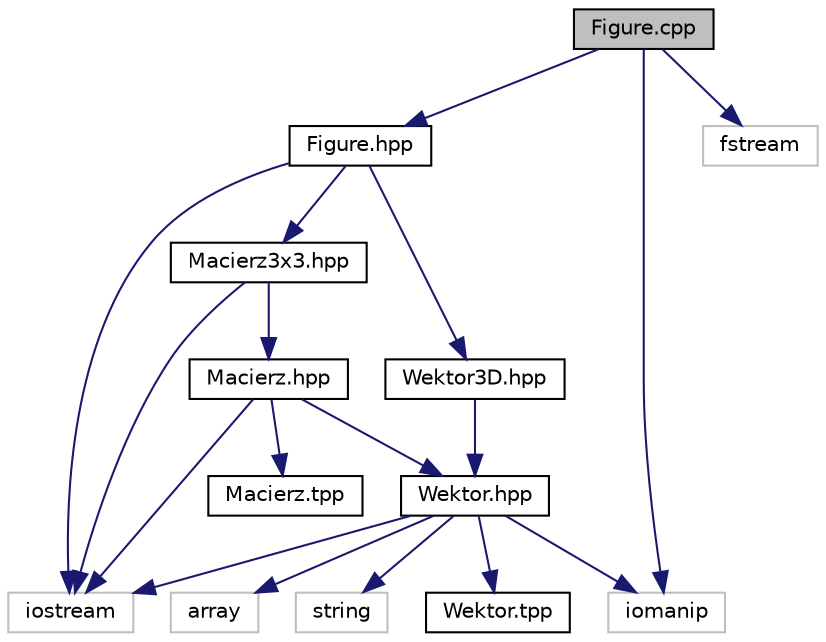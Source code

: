 digraph "Figure.cpp"
{
 // LATEX_PDF_SIZE
  edge [fontname="Helvetica",fontsize="10",labelfontname="Helvetica",labelfontsize="10"];
  node [fontname="Helvetica",fontsize="10",shape=record];
  Node1 [label="Figure.cpp",height=0.2,width=0.4,color="black", fillcolor="grey75", style="filled", fontcolor="black",tooltip=" "];
  Node1 -> Node2 [color="midnightblue",fontsize="10",style="solid",fontname="Helvetica"];
  Node2 [label="Figure.hpp",height=0.2,width=0.4,color="black", fillcolor="white", style="filled",URL="$_figure_8hpp.html",tooltip="Definicja klasy Figura."];
  Node2 -> Node3 [color="midnightblue",fontsize="10",style="solid",fontname="Helvetica"];
  Node3 [label="iostream",height=0.2,width=0.4,color="grey75", fillcolor="white", style="filled",tooltip=" "];
  Node2 -> Node4 [color="midnightblue",fontsize="10",style="solid",fontname="Helvetica"];
  Node4 [label="Macierz3x3.hpp",height=0.2,width=0.4,color="black", fillcolor="white", style="filled",URL="$_macierz3x3_8hpp.html",tooltip="Definicja klasy Macierz3x3."];
  Node4 -> Node3 [color="midnightblue",fontsize="10",style="solid",fontname="Helvetica"];
  Node4 -> Node5 [color="midnightblue",fontsize="10",style="solid",fontname="Helvetica"];
  Node5 [label="Macierz.hpp",height=0.2,width=0.4,color="black", fillcolor="white", style="filled",URL="$_macierz_8hpp.html",tooltip="Definicja klasy MacierzRot(Macierz Rotacji)"];
  Node5 -> Node3 [color="midnightblue",fontsize="10",style="solid",fontname="Helvetica"];
  Node5 -> Node6 [color="midnightblue",fontsize="10",style="solid",fontname="Helvetica"];
  Node6 [label="Wektor.hpp",height=0.2,width=0.4,color="black", fillcolor="white", style="filled",URL="$_wektor_8hpp.html",tooltip="Definicja klasy szablonowej Wektor."];
  Node6 -> Node3 [color="midnightblue",fontsize="10",style="solid",fontname="Helvetica"];
  Node6 -> Node7 [color="midnightblue",fontsize="10",style="solid",fontname="Helvetica"];
  Node7 [label="array",height=0.2,width=0.4,color="grey75", fillcolor="white", style="filled",tooltip=" "];
  Node6 -> Node8 [color="midnightblue",fontsize="10",style="solid",fontname="Helvetica"];
  Node8 [label="iomanip",height=0.2,width=0.4,color="grey75", fillcolor="white", style="filled",tooltip=" "];
  Node6 -> Node9 [color="midnightblue",fontsize="10",style="solid",fontname="Helvetica"];
  Node9 [label="string",height=0.2,width=0.4,color="grey75", fillcolor="white", style="filled",tooltip=" "];
  Node6 -> Node10 [color="midnightblue",fontsize="10",style="solid",fontname="Helvetica"];
  Node10 [label="Wektor.tpp",height=0.2,width=0.4,color="black", fillcolor="white", style="filled",URL="$_wektor_8tpp.html",tooltip=" "];
  Node5 -> Node11 [color="midnightblue",fontsize="10",style="solid",fontname="Helvetica"];
  Node11 [label="Macierz.tpp",height=0.2,width=0.4,color="black", fillcolor="white", style="filled",URL="$_macierz_8tpp.html",tooltip=" "];
  Node2 -> Node12 [color="midnightblue",fontsize="10",style="solid",fontname="Helvetica"];
  Node12 [label="Wektor3D.hpp",height=0.2,width=0.4,color="black", fillcolor="white", style="filled",URL="$_wektor3_d_8hpp.html",tooltip="Definicja klasy Wektor3D."];
  Node12 -> Node6 [color="midnightblue",fontsize="10",style="solid",fontname="Helvetica"];
  Node1 -> Node13 [color="midnightblue",fontsize="10",style="solid",fontname="Helvetica"];
  Node13 [label="fstream",height=0.2,width=0.4,color="grey75", fillcolor="white", style="filled",tooltip=" "];
  Node1 -> Node8 [color="midnightblue",fontsize="10",style="solid",fontname="Helvetica"];
}
